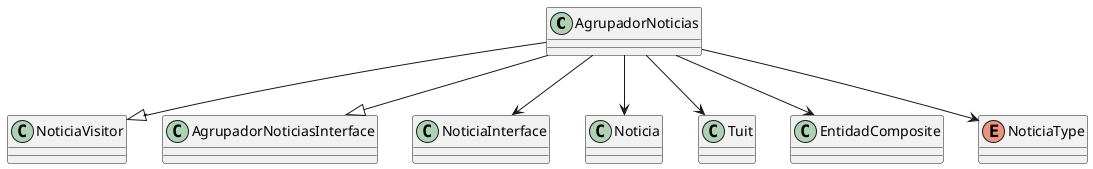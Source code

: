 @startuml

AgrupadorNoticias --|> NoticiaVisitor
AgrupadorNoticias --|> AgrupadorNoticiasInterface
AgrupadorNoticias --> NoticiaInterface
AgrupadorNoticias --> Noticia
AgrupadorNoticias --> Tuit
AgrupadorNoticias --> EntidadComposite
AgrupadorNoticias --> NoticiaType

enum NoticiaType {
!ifdef SHOW_METHODS
    NOTICIA_TEXTO
    TUIT
    !endif
}

class AgrupadorNoticias {
!ifdef SHOW_METHODS
    +bool isAgregableEntidadMasFrecuente(std::shared_ptr<NoticiaInterface> n1, std::shared_ptr<NoticiaInterface> n2) const
    +bool isAgregable(std::shared_ptr<NoticiaInterface> n1, std::shared_ptr<NoticiaInterface> n2)
    +void visit(Noticia& n)
    +void visit(Tuit& n)
    #bool isAgregable(Noticia &n1, Noticia &n2) const
    #bool isAgregable(Noticia &n1, Tuit &n2) const
    #bool isAgregable(Tuit &n1, Tuit &n2) const
    #unsigned long getMinimoNumeroEntidadesParaAgrupacionTematicaNoticiaTexto(Noticia& n) const
    #bool isEntidadEnTexto(const EntidadComposite entidad, const std::string texto) const
    -NoticiaType noticiaType_
!endif
}

@enduml
